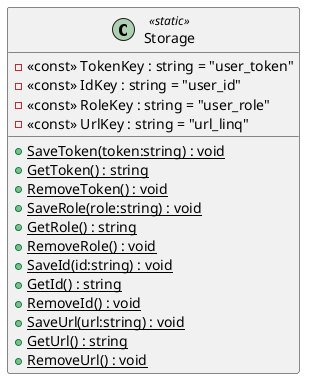 @startuml
class Storage <<static>> {
    - <<const>> TokenKey : string = "user_token"
    - <<const>> IdKey : string = "user_id"
    - <<const>> RoleKey : string = "user_role"
    - <<const>> UrlKey : string = "url_linq"
    + {static} SaveToken(token:string) : void
    + {static} GetToken() : string
    + {static} RemoveToken() : void
    + {static} SaveRole(role:string) : void
    + {static} GetRole() : string
    + {static} RemoveRole() : void
    + {static} SaveId(id:string) : void
    + {static} GetId() : string
    + {static} RemoveId() : void
    + {static} SaveUrl(url:string) : void
    + {static} GetUrl() : string
    + {static} RemoveUrl() : void
}
@enduml
